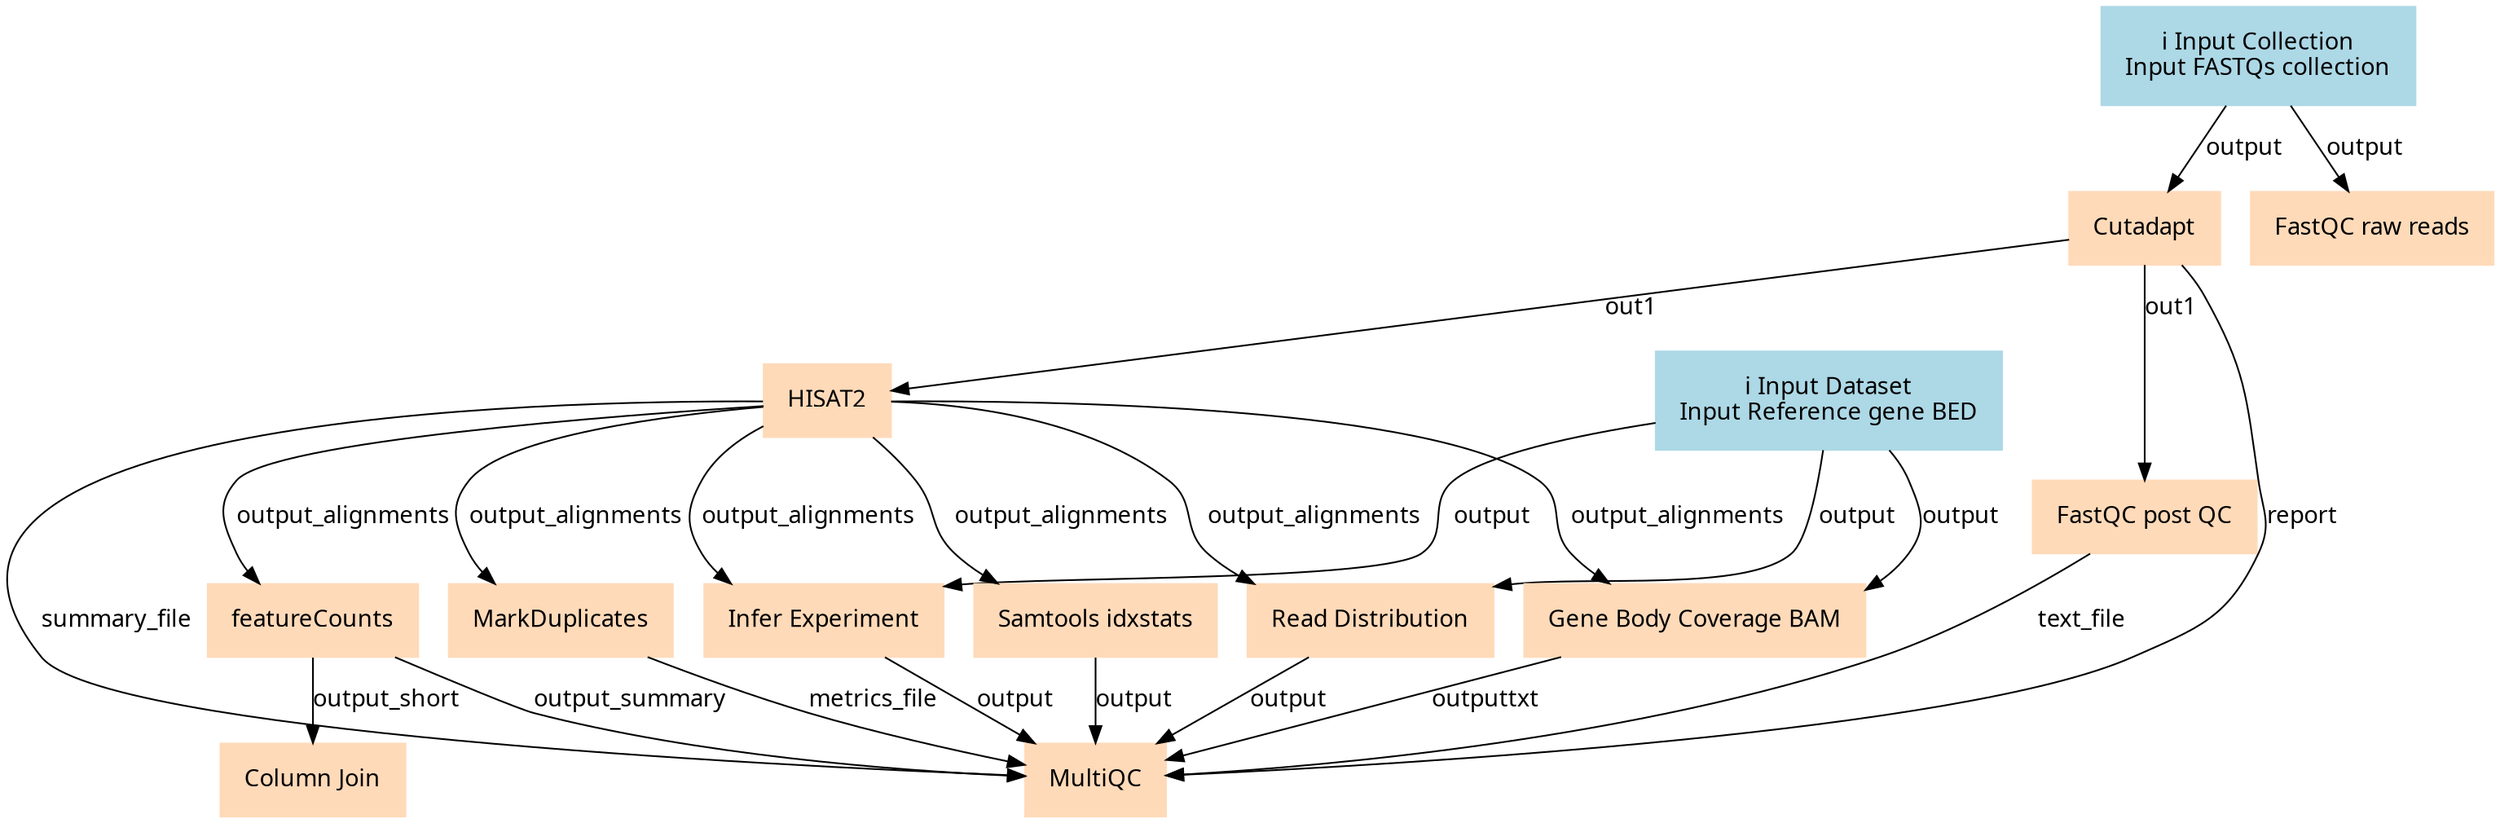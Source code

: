 digraph main {
  node [fontname="Atkinson Hyperlegible", shape=box, color=white,style=filled,color=peachpuff,margin="0.2,0.2"];
  edge [fontname="Atkinson Hyperlegible"];
  0[color=lightblue,label="ℹ️ Input Collection\nInput FASTQs collection"]
  1[color=lightblue,label="ℹ️ Input Dataset\nInput Reference gene BED"]
  10[label="Infer Experiment"]
  5 -> 10 [label="output_alignments"]
  1 -> 10 [label="output"]
  11[label="Read Distribution"]
  5 -> 11 [label="output_alignments"]
  1 -> 11 [label="output"]
  12[label="Column Join"]
  6 -> 12 [label="output_short"]
  13[label="MultiQC"]
  4 -> 13 [label="text_file"]
  3 -> 13 [label="report"]
  10 -> 13 [label="output"]
  7 -> 13 [label="metrics_file"]
  8 -> 13 [label="output"]
  9 -> 13 [label="outputtxt"]
  11 -> 13 [label="output"]
  6 -> 13 [label="output_summary"]
  5 -> 13 [label="summary_file"]
  2[label="FastQC raw reads"]
  0 -> 2 [label="output"]
  3[label="Cutadapt"]
  0 -> 3 [label="output"]
  4[label="FastQC post QC"]
  3 -> 4 [label="out1"]
  5[label="HISAT2"]
  3 -> 5 [label="out1"]
  6[label="featureCounts"]
  5 -> 6 [label="output_alignments"]
  7[label="MarkDuplicates"]
  5 -> 7 [label="output_alignments"]
  8[label="Samtools idxstats"]
  5 -> 8 [label="output_alignments"]
  9[label="Gene Body Coverage BAM"]
  5 -> 9 [label="output_alignments"]
  1 -> 9 [label="output"]
}